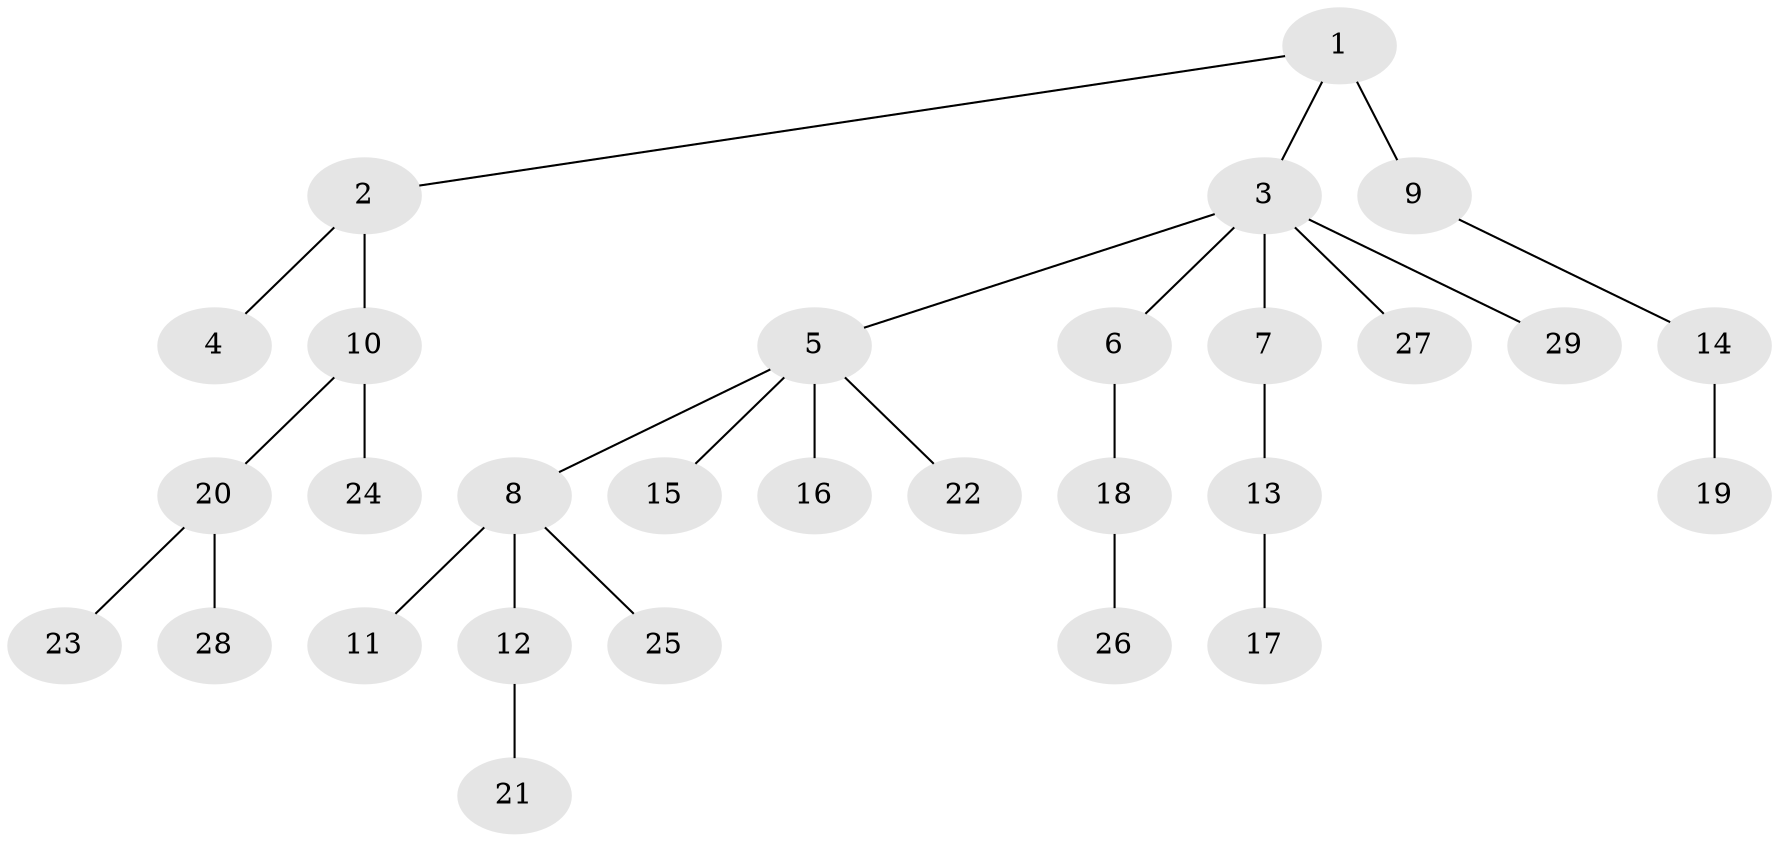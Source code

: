 // original degree distribution, {5: 0.08333333333333333, 7: 0.010416666666666666, 3: 0.10416666666666667, 4: 0.020833333333333332, 2: 0.2604166666666667, 1: 0.5104166666666666, 6: 0.010416666666666666}
// Generated by graph-tools (version 1.1) at 2025/52/03/04/25 22:52:02]
// undirected, 29 vertices, 28 edges
graph export_dot {
  node [color=gray90,style=filled];
  1;
  2;
  3;
  4;
  5;
  6;
  7;
  8;
  9;
  10;
  11;
  12;
  13;
  14;
  15;
  16;
  17;
  18;
  19;
  20;
  21;
  22;
  23;
  24;
  25;
  26;
  27;
  28;
  29;
  1 -- 2 [weight=1.0];
  1 -- 3 [weight=1.0];
  1 -- 9 [weight=2.0];
  2 -- 4 [weight=1.0];
  2 -- 10 [weight=1.0];
  3 -- 5 [weight=1.0];
  3 -- 6 [weight=1.0];
  3 -- 7 [weight=1.0];
  3 -- 27 [weight=1.0];
  3 -- 29 [weight=1.0];
  5 -- 8 [weight=1.0];
  5 -- 15 [weight=1.0];
  5 -- 16 [weight=1.0];
  5 -- 22 [weight=1.0];
  6 -- 18 [weight=2.0];
  7 -- 13 [weight=1.0];
  8 -- 11 [weight=1.0];
  8 -- 12 [weight=1.0];
  8 -- 25 [weight=2.0];
  9 -- 14 [weight=1.0];
  10 -- 20 [weight=1.0];
  10 -- 24 [weight=1.0];
  12 -- 21 [weight=1.0];
  13 -- 17 [weight=3.0];
  14 -- 19 [weight=1.0];
  18 -- 26 [weight=1.0];
  20 -- 23 [weight=1.0];
  20 -- 28 [weight=1.0];
}
